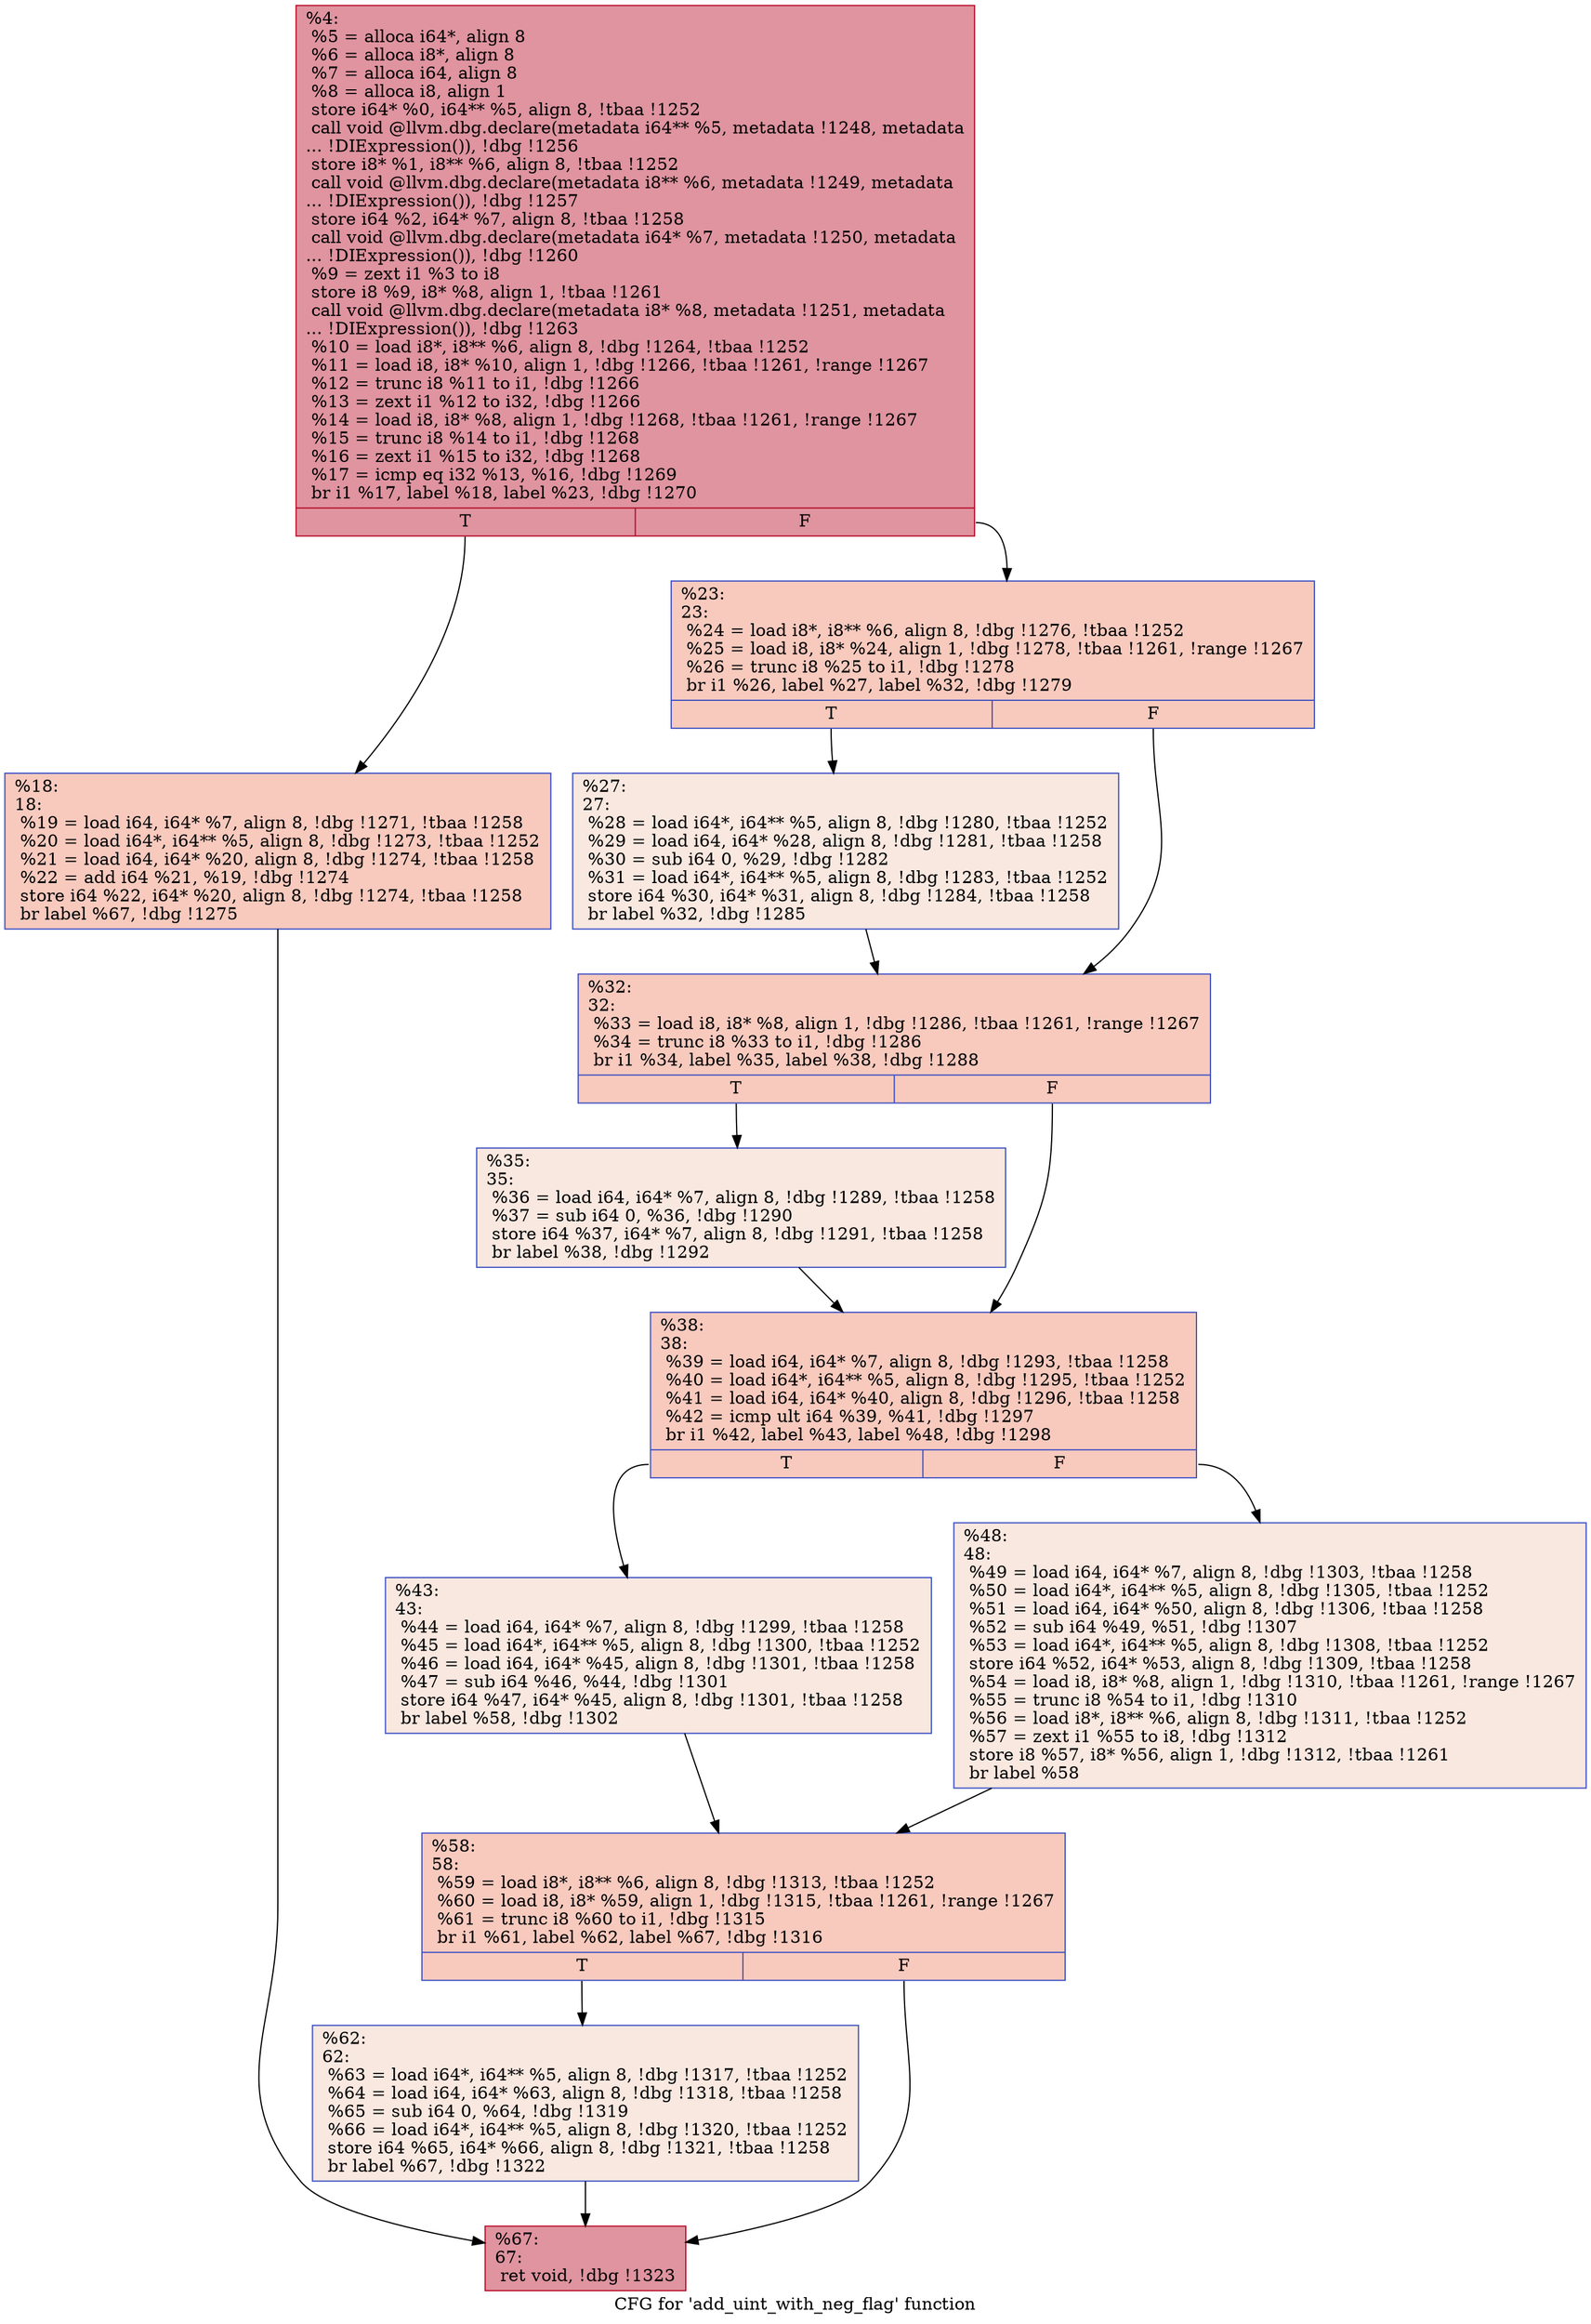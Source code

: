 digraph "CFG for 'add_uint_with_neg_flag' function" {
	label="CFG for 'add_uint_with_neg_flag' function";

	Node0x1107dd0 [shape=record,color="#b70d28ff", style=filled, fillcolor="#b70d2870",label="{%4:\l  %5 = alloca i64*, align 8\l  %6 = alloca i8*, align 8\l  %7 = alloca i64, align 8\l  %8 = alloca i8, align 1\l  store i64* %0, i64** %5, align 8, !tbaa !1252\l  call void @llvm.dbg.declare(metadata i64** %5, metadata !1248, metadata\l... !DIExpression()), !dbg !1256\l  store i8* %1, i8** %6, align 8, !tbaa !1252\l  call void @llvm.dbg.declare(metadata i8** %6, metadata !1249, metadata\l... !DIExpression()), !dbg !1257\l  store i64 %2, i64* %7, align 8, !tbaa !1258\l  call void @llvm.dbg.declare(metadata i64* %7, metadata !1250, metadata\l... !DIExpression()), !dbg !1260\l  %9 = zext i1 %3 to i8\l  store i8 %9, i8* %8, align 1, !tbaa !1261\l  call void @llvm.dbg.declare(metadata i8* %8, metadata !1251, metadata\l... !DIExpression()), !dbg !1263\l  %10 = load i8*, i8** %6, align 8, !dbg !1264, !tbaa !1252\l  %11 = load i8, i8* %10, align 1, !dbg !1266, !tbaa !1261, !range !1267\l  %12 = trunc i8 %11 to i1, !dbg !1266\l  %13 = zext i1 %12 to i32, !dbg !1266\l  %14 = load i8, i8* %8, align 1, !dbg !1268, !tbaa !1261, !range !1267\l  %15 = trunc i8 %14 to i1, !dbg !1268\l  %16 = zext i1 %15 to i32, !dbg !1268\l  %17 = icmp eq i32 %13, %16, !dbg !1269\l  br i1 %17, label %18, label %23, !dbg !1270\l|{<s0>T|<s1>F}}"];
	Node0x1107dd0:s0 -> Node0x1108470;
	Node0x1107dd0:s1 -> Node0x11084c0;
	Node0x1108470 [shape=record,color="#3d50c3ff", style=filled, fillcolor="#ef886b70",label="{%18:\l18:                                               \l  %19 = load i64, i64* %7, align 8, !dbg !1271, !tbaa !1258\l  %20 = load i64*, i64** %5, align 8, !dbg !1273, !tbaa !1252\l  %21 = load i64, i64* %20, align 8, !dbg !1274, !tbaa !1258\l  %22 = add i64 %21, %19, !dbg !1274\l  store i64 %22, i64* %20, align 8, !dbg !1274, !tbaa !1258\l  br label %67, !dbg !1275\l}"];
	Node0x1108470 -> Node0x1108790;
	Node0x11084c0 [shape=record,color="#3d50c3ff", style=filled, fillcolor="#ef886b70",label="{%23:\l23:                                               \l  %24 = load i8*, i8** %6, align 8, !dbg !1276, !tbaa !1252\l  %25 = load i8, i8* %24, align 1, !dbg !1278, !tbaa !1261, !range !1267\l  %26 = trunc i8 %25 to i1, !dbg !1278\l  br i1 %26, label %27, label %32, !dbg !1279\l|{<s0>T|<s1>F}}"];
	Node0x11084c0:s0 -> Node0x1108510;
	Node0x11084c0:s1 -> Node0x1108560;
	Node0x1108510 [shape=record,color="#3d50c3ff", style=filled, fillcolor="#f1ccb870",label="{%27:\l27:                                               \l  %28 = load i64*, i64** %5, align 8, !dbg !1280, !tbaa !1252\l  %29 = load i64, i64* %28, align 8, !dbg !1281, !tbaa !1258\l  %30 = sub i64 0, %29, !dbg !1282\l  %31 = load i64*, i64** %5, align 8, !dbg !1283, !tbaa !1252\l  store i64 %30, i64* %31, align 8, !dbg !1284, !tbaa !1258\l  br label %32, !dbg !1285\l}"];
	Node0x1108510 -> Node0x1108560;
	Node0x1108560 [shape=record,color="#3d50c3ff", style=filled, fillcolor="#ef886b70",label="{%32:\l32:                                               \l  %33 = load i8, i8* %8, align 1, !dbg !1286, !tbaa !1261, !range !1267\l  %34 = trunc i8 %33 to i1, !dbg !1286\l  br i1 %34, label %35, label %38, !dbg !1288\l|{<s0>T|<s1>F}}"];
	Node0x1108560:s0 -> Node0x11085b0;
	Node0x1108560:s1 -> Node0x1108600;
	Node0x11085b0 [shape=record,color="#3d50c3ff", style=filled, fillcolor="#f1ccb870",label="{%35:\l35:                                               \l  %36 = load i64, i64* %7, align 8, !dbg !1289, !tbaa !1258\l  %37 = sub i64 0, %36, !dbg !1290\l  store i64 %37, i64* %7, align 8, !dbg !1291, !tbaa !1258\l  br label %38, !dbg !1292\l}"];
	Node0x11085b0 -> Node0x1108600;
	Node0x1108600 [shape=record,color="#3d50c3ff", style=filled, fillcolor="#ef886b70",label="{%38:\l38:                                               \l  %39 = load i64, i64* %7, align 8, !dbg !1293, !tbaa !1258\l  %40 = load i64*, i64** %5, align 8, !dbg !1295, !tbaa !1252\l  %41 = load i64, i64* %40, align 8, !dbg !1296, !tbaa !1258\l  %42 = icmp ult i64 %39, %41, !dbg !1297\l  br i1 %42, label %43, label %48, !dbg !1298\l|{<s0>T|<s1>F}}"];
	Node0x1108600:s0 -> Node0x1108650;
	Node0x1108600:s1 -> Node0x11086a0;
	Node0x1108650 [shape=record,color="#3d50c3ff", style=filled, fillcolor="#f1ccb870",label="{%43:\l43:                                               \l  %44 = load i64, i64* %7, align 8, !dbg !1299, !tbaa !1258\l  %45 = load i64*, i64** %5, align 8, !dbg !1300, !tbaa !1252\l  %46 = load i64, i64* %45, align 8, !dbg !1301, !tbaa !1258\l  %47 = sub i64 %46, %44, !dbg !1301\l  store i64 %47, i64* %45, align 8, !dbg !1301, !tbaa !1258\l  br label %58, !dbg !1302\l}"];
	Node0x1108650 -> Node0x11086f0;
	Node0x11086a0 [shape=record,color="#3d50c3ff", style=filled, fillcolor="#f1ccb870",label="{%48:\l48:                                               \l  %49 = load i64, i64* %7, align 8, !dbg !1303, !tbaa !1258\l  %50 = load i64*, i64** %5, align 8, !dbg !1305, !tbaa !1252\l  %51 = load i64, i64* %50, align 8, !dbg !1306, !tbaa !1258\l  %52 = sub i64 %49, %51, !dbg !1307\l  %53 = load i64*, i64** %5, align 8, !dbg !1308, !tbaa !1252\l  store i64 %52, i64* %53, align 8, !dbg !1309, !tbaa !1258\l  %54 = load i8, i8* %8, align 1, !dbg !1310, !tbaa !1261, !range !1267\l  %55 = trunc i8 %54 to i1, !dbg !1310\l  %56 = load i8*, i8** %6, align 8, !dbg !1311, !tbaa !1252\l  %57 = zext i1 %55 to i8, !dbg !1312\l  store i8 %57, i8* %56, align 1, !dbg !1312, !tbaa !1261\l  br label %58\l}"];
	Node0x11086a0 -> Node0x11086f0;
	Node0x11086f0 [shape=record,color="#3d50c3ff", style=filled, fillcolor="#ef886b70",label="{%58:\l58:                                               \l  %59 = load i8*, i8** %6, align 8, !dbg !1313, !tbaa !1252\l  %60 = load i8, i8* %59, align 1, !dbg !1315, !tbaa !1261, !range !1267\l  %61 = trunc i8 %60 to i1, !dbg !1315\l  br i1 %61, label %62, label %67, !dbg !1316\l|{<s0>T|<s1>F}}"];
	Node0x11086f0:s0 -> Node0x1108740;
	Node0x11086f0:s1 -> Node0x1108790;
	Node0x1108740 [shape=record,color="#3d50c3ff", style=filled, fillcolor="#f1ccb870",label="{%62:\l62:                                               \l  %63 = load i64*, i64** %5, align 8, !dbg !1317, !tbaa !1252\l  %64 = load i64, i64* %63, align 8, !dbg !1318, !tbaa !1258\l  %65 = sub i64 0, %64, !dbg !1319\l  %66 = load i64*, i64** %5, align 8, !dbg !1320, !tbaa !1252\l  store i64 %65, i64* %66, align 8, !dbg !1321, !tbaa !1258\l  br label %67, !dbg !1322\l}"];
	Node0x1108740 -> Node0x1108790;
	Node0x1108790 [shape=record,color="#b70d28ff", style=filled, fillcolor="#b70d2870",label="{%67:\l67:                                               \l  ret void, !dbg !1323\l}"];
}
